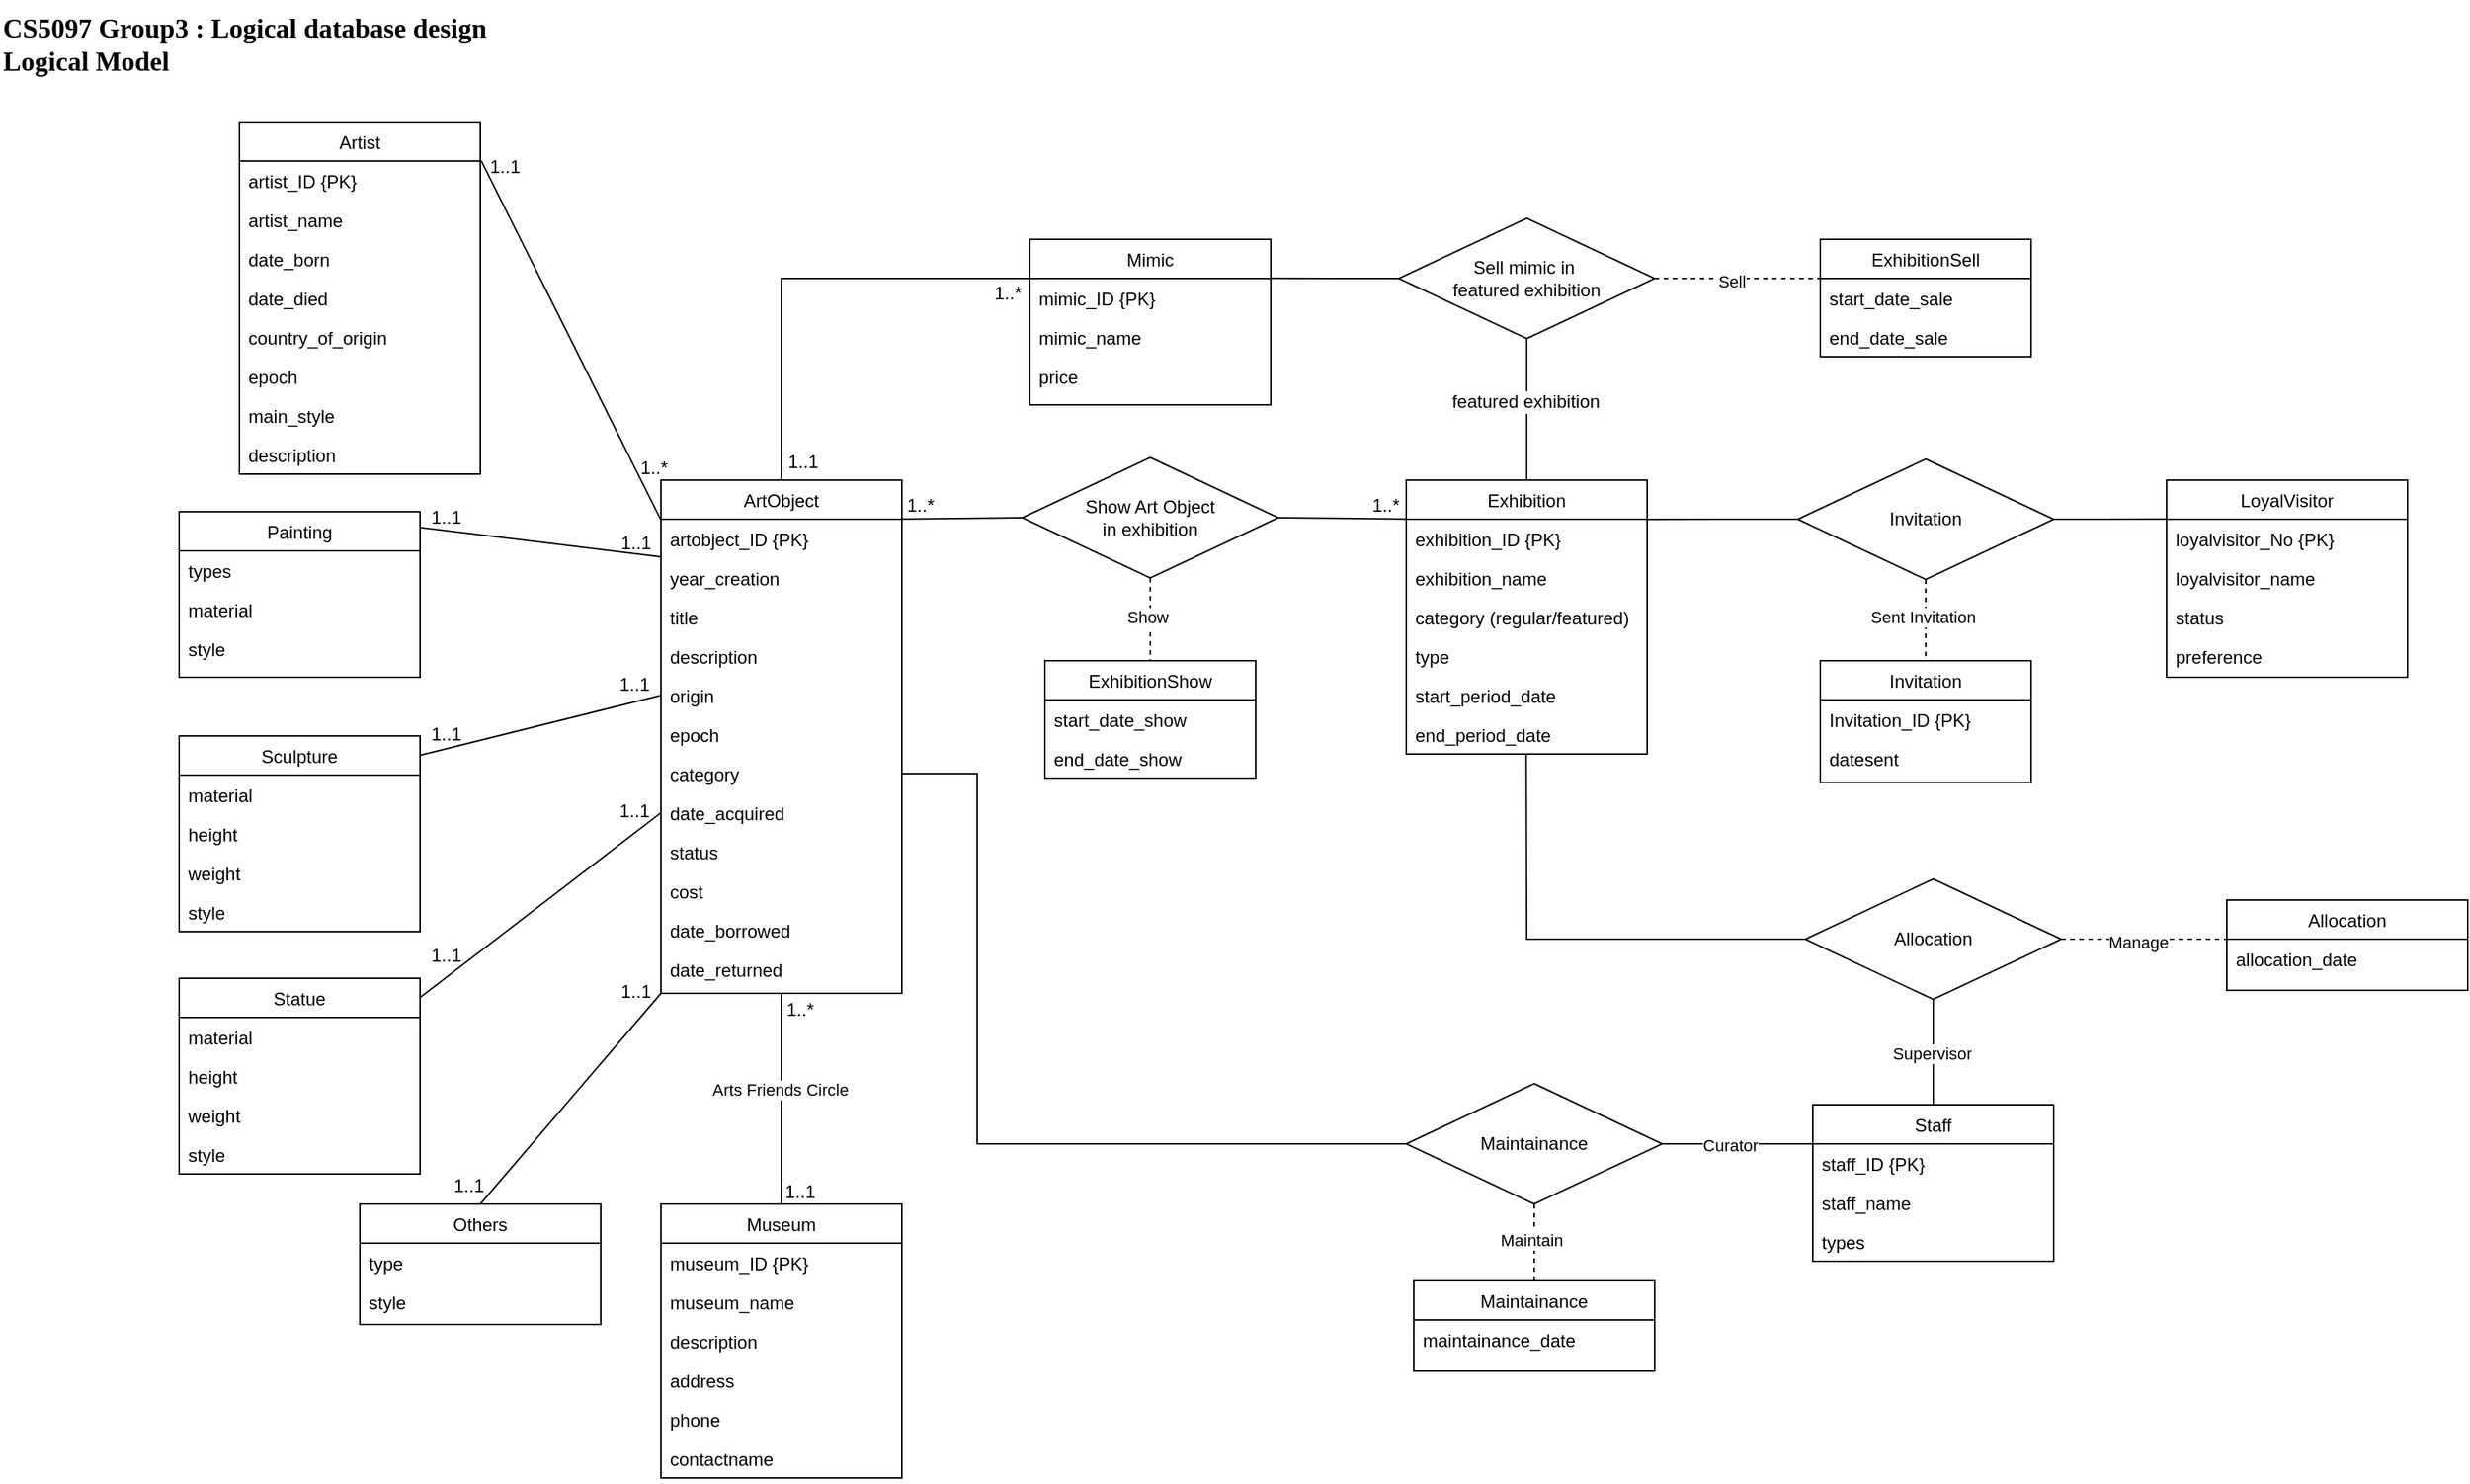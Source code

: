 <mxfile version="25.0.1">
  <diagram name="Page-1" id="jwNlFsKVyV8k6aozCczB">
    <mxGraphModel dx="2345" dy="1027" grid="1" gridSize="10" guides="1" tooltips="1" connect="1" arrows="1" fold="1" page="1" pageScale="1" pageWidth="850" pageHeight="1100" math="0" shadow="0">
      <root>
        <mxCell id="0" />
        <mxCell id="1" parent="0" />
        <mxCell id="X3QwvM53zV8TtYCrAlP4-1" value="Museum" style="swimlane;fontStyle=0;align=center;verticalAlign=top;childLayout=stackLayout;horizontal=1;startSize=26;horizontalStack=0;resizeParent=1;resizeLast=0;collapsible=1;marginBottom=0;rounded=0;shadow=0;strokeWidth=1;" vertex="1" parent="1">
          <mxGeometry x="463" y="830" width="160" height="182" as="geometry">
            <mxRectangle x="130" y="380" width="160" height="26" as="alternateBounds" />
          </mxGeometry>
        </mxCell>
        <mxCell id="X3QwvM53zV8TtYCrAlP4-2" value="museum_ID {PK}" style="text;align=left;verticalAlign=top;spacingLeft=4;spacingRight=4;overflow=hidden;rotatable=0;points=[[0,0.5],[1,0.5]];portConstraint=eastwest;" vertex="1" parent="X3QwvM53zV8TtYCrAlP4-1">
          <mxGeometry y="26" width="160" height="26" as="geometry" />
        </mxCell>
        <mxCell id="X3QwvM53zV8TtYCrAlP4-3" value="museum_name" style="text;align=left;verticalAlign=top;spacingLeft=4;spacingRight=4;overflow=hidden;rotatable=0;points=[[0,0.5],[1,0.5]];portConstraint=eastwest;" vertex="1" parent="X3QwvM53zV8TtYCrAlP4-1">
          <mxGeometry y="52" width="160" height="26" as="geometry" />
        </mxCell>
        <mxCell id="X3QwvM53zV8TtYCrAlP4-4" value="description" style="text;align=left;verticalAlign=top;spacingLeft=4;spacingRight=4;overflow=hidden;rotatable=0;points=[[0,0.5],[1,0.5]];portConstraint=eastwest;" vertex="1" parent="X3QwvM53zV8TtYCrAlP4-1">
          <mxGeometry y="78" width="160" height="26" as="geometry" />
        </mxCell>
        <mxCell id="X3QwvM53zV8TtYCrAlP4-5" value="address" style="text;align=left;verticalAlign=top;spacingLeft=4;spacingRight=4;overflow=hidden;rotatable=0;points=[[0,0.5],[1,0.5]];portConstraint=eastwest;" vertex="1" parent="X3QwvM53zV8TtYCrAlP4-1">
          <mxGeometry y="104" width="160" height="26" as="geometry" />
        </mxCell>
        <mxCell id="X3QwvM53zV8TtYCrAlP4-6" value="phone" style="text;align=left;verticalAlign=top;spacingLeft=4;spacingRight=4;overflow=hidden;rotatable=0;points=[[0,0.5],[1,0.5]];portConstraint=eastwest;" vertex="1" parent="X3QwvM53zV8TtYCrAlP4-1">
          <mxGeometry y="130" width="160" height="26" as="geometry" />
        </mxCell>
        <mxCell id="X3QwvM53zV8TtYCrAlP4-7" value="contactname" style="text;align=left;verticalAlign=top;spacingLeft=4;spacingRight=4;overflow=hidden;rotatable=0;points=[[0,0.5],[1,0.5]];portConstraint=eastwest;" vertex="1" parent="X3QwvM53zV8TtYCrAlP4-1">
          <mxGeometry y="156" width="160" height="26" as="geometry" />
        </mxCell>
        <mxCell id="X3QwvM53zV8TtYCrAlP4-8" value="ArtObject" style="swimlane;fontStyle=0;align=center;verticalAlign=top;childLayout=stackLayout;horizontal=1;startSize=26;horizontalStack=0;resizeParent=1;resizeLast=0;collapsible=1;marginBottom=0;rounded=0;shadow=0;strokeWidth=1;" vertex="1" parent="1">
          <mxGeometry x="463" y="349" width="160" height="341" as="geometry">
            <mxRectangle x="130" y="380" width="160" height="26" as="alternateBounds" />
          </mxGeometry>
        </mxCell>
        <mxCell id="X3QwvM53zV8TtYCrAlP4-9" value="artobject_ID {PK}" style="text;align=left;verticalAlign=top;spacingLeft=4;spacingRight=4;overflow=hidden;rotatable=0;points=[[0,0.5],[1,0.5]];portConstraint=eastwest;" vertex="1" parent="X3QwvM53zV8TtYCrAlP4-8">
          <mxGeometry y="26" width="160" height="26" as="geometry" />
        </mxCell>
        <mxCell id="X3QwvM53zV8TtYCrAlP4-10" value="year_creation" style="text;align=left;verticalAlign=top;spacingLeft=4;spacingRight=4;overflow=hidden;rotatable=0;points=[[0,0.5],[1,0.5]];portConstraint=eastwest;" vertex="1" parent="X3QwvM53zV8TtYCrAlP4-8">
          <mxGeometry y="52" width="160" height="26" as="geometry" />
        </mxCell>
        <mxCell id="X3QwvM53zV8TtYCrAlP4-11" value="title" style="text;align=left;verticalAlign=top;spacingLeft=4;spacingRight=4;overflow=hidden;rotatable=0;points=[[0,0.5],[1,0.5]];portConstraint=eastwest;" vertex="1" parent="X3QwvM53zV8TtYCrAlP4-8">
          <mxGeometry y="78" width="160" height="26" as="geometry" />
        </mxCell>
        <mxCell id="X3QwvM53zV8TtYCrAlP4-12" value="description" style="text;align=left;verticalAlign=top;spacingLeft=4;spacingRight=4;overflow=hidden;rotatable=0;points=[[0,0.5],[1,0.5]];portConstraint=eastwest;" vertex="1" parent="X3QwvM53zV8TtYCrAlP4-8">
          <mxGeometry y="104" width="160" height="26" as="geometry" />
        </mxCell>
        <mxCell id="X3QwvM53zV8TtYCrAlP4-13" value="origin" style="text;align=left;verticalAlign=top;spacingLeft=4;spacingRight=4;overflow=hidden;rotatable=0;points=[[0,0.5],[1,0.5]];portConstraint=eastwest;" vertex="1" parent="X3QwvM53zV8TtYCrAlP4-8">
          <mxGeometry y="130" width="160" height="26" as="geometry" />
        </mxCell>
        <mxCell id="X3QwvM53zV8TtYCrAlP4-14" value="epoch" style="text;align=left;verticalAlign=top;spacingLeft=4;spacingRight=4;overflow=hidden;rotatable=0;points=[[0,0.5],[1,0.5]];portConstraint=eastwest;" vertex="1" parent="X3QwvM53zV8TtYCrAlP4-8">
          <mxGeometry y="156" width="160" height="26" as="geometry" />
        </mxCell>
        <mxCell id="X3QwvM53zV8TtYCrAlP4-15" value="category" style="text;align=left;verticalAlign=top;spacingLeft=4;spacingRight=4;overflow=hidden;rotatable=0;points=[[0,0.5],[1,0.5]];portConstraint=eastwest;" vertex="1" parent="X3QwvM53zV8TtYCrAlP4-8">
          <mxGeometry y="182" width="160" height="26" as="geometry" />
        </mxCell>
        <mxCell id="X3QwvM53zV8TtYCrAlP4-16" value="date_acquired" style="text;align=left;verticalAlign=top;spacingLeft=4;spacingRight=4;overflow=hidden;rotatable=0;points=[[0,0.5],[1,0.5]];portConstraint=eastwest;" vertex="1" parent="X3QwvM53zV8TtYCrAlP4-8">
          <mxGeometry y="208" width="160" height="26" as="geometry" />
        </mxCell>
        <mxCell id="X3QwvM53zV8TtYCrAlP4-17" value="status" style="text;align=left;verticalAlign=top;spacingLeft=4;spacingRight=4;overflow=hidden;rotatable=0;points=[[0,0.5],[1,0.5]];portConstraint=eastwest;" vertex="1" parent="X3QwvM53zV8TtYCrAlP4-8">
          <mxGeometry y="234" width="160" height="26" as="geometry" />
        </mxCell>
        <mxCell id="X3QwvM53zV8TtYCrAlP4-18" value="cost" style="text;align=left;verticalAlign=top;spacingLeft=4;spacingRight=4;overflow=hidden;rotatable=0;points=[[0,0.5],[1,0.5]];portConstraint=eastwest;" vertex="1" parent="X3QwvM53zV8TtYCrAlP4-8">
          <mxGeometry y="260" width="160" height="26" as="geometry" />
        </mxCell>
        <mxCell id="X3QwvM53zV8TtYCrAlP4-20" value="date_borrowed" style="text;align=left;verticalAlign=top;spacingLeft=4;spacingRight=4;overflow=hidden;rotatable=0;points=[[0,0.5],[1,0.5]];portConstraint=eastwest;" vertex="1" parent="X3QwvM53zV8TtYCrAlP4-8">
          <mxGeometry y="286" width="160" height="26" as="geometry" />
        </mxCell>
        <mxCell id="X3QwvM53zV8TtYCrAlP4-21" value="date_returned" style="text;align=left;verticalAlign=top;spacingLeft=4;spacingRight=4;overflow=hidden;rotatable=0;points=[[0,0.5],[1,0.5]];portConstraint=eastwest;" vertex="1" parent="X3QwvM53zV8TtYCrAlP4-8">
          <mxGeometry y="312" width="160" height="26" as="geometry" />
        </mxCell>
        <mxCell id="X3QwvM53zV8TtYCrAlP4-22" value="Artist" style="swimlane;fontStyle=0;align=center;verticalAlign=top;childLayout=stackLayout;horizontal=1;startSize=26;horizontalStack=0;resizeParent=1;resizeLast=0;collapsible=1;marginBottom=0;rounded=0;shadow=0;strokeWidth=1;" vertex="1" parent="1">
          <mxGeometry x="183" y="111" width="160" height="234" as="geometry">
            <mxRectangle x="130" y="380" width="160" height="26" as="alternateBounds" />
          </mxGeometry>
        </mxCell>
        <mxCell id="X3QwvM53zV8TtYCrAlP4-23" value="artist_ID {PK}" style="text;align=left;verticalAlign=top;spacingLeft=4;spacingRight=4;overflow=hidden;rotatable=0;points=[[0,0.5],[1,0.5]];portConstraint=eastwest;" vertex="1" parent="X3QwvM53zV8TtYCrAlP4-22">
          <mxGeometry y="26" width="160" height="26" as="geometry" />
        </mxCell>
        <mxCell id="X3QwvM53zV8TtYCrAlP4-24" value="artist_name" style="text;align=left;verticalAlign=top;spacingLeft=4;spacingRight=4;overflow=hidden;rotatable=0;points=[[0,0.5],[1,0.5]];portConstraint=eastwest;" vertex="1" parent="X3QwvM53zV8TtYCrAlP4-22">
          <mxGeometry y="52" width="160" height="26" as="geometry" />
        </mxCell>
        <mxCell id="X3QwvM53zV8TtYCrAlP4-25" value="date_born" style="text;align=left;verticalAlign=top;spacingLeft=4;spacingRight=4;overflow=hidden;rotatable=0;points=[[0,0.5],[1,0.5]];portConstraint=eastwest;" vertex="1" parent="X3QwvM53zV8TtYCrAlP4-22">
          <mxGeometry y="78" width="160" height="26" as="geometry" />
        </mxCell>
        <mxCell id="X3QwvM53zV8TtYCrAlP4-26" value="date_died" style="text;align=left;verticalAlign=top;spacingLeft=4;spacingRight=4;overflow=hidden;rotatable=0;points=[[0,0.5],[1,0.5]];portConstraint=eastwest;" vertex="1" parent="X3QwvM53zV8TtYCrAlP4-22">
          <mxGeometry y="104" width="160" height="26" as="geometry" />
        </mxCell>
        <mxCell id="X3QwvM53zV8TtYCrAlP4-27" value="country_of_origin" style="text;align=left;verticalAlign=top;spacingLeft=4;spacingRight=4;overflow=hidden;rotatable=0;points=[[0,0.5],[1,0.5]];portConstraint=eastwest;" vertex="1" parent="X3QwvM53zV8TtYCrAlP4-22">
          <mxGeometry y="130" width="160" height="26" as="geometry" />
        </mxCell>
        <mxCell id="X3QwvM53zV8TtYCrAlP4-28" value="epoch" style="text;align=left;verticalAlign=top;spacingLeft=4;spacingRight=4;overflow=hidden;rotatable=0;points=[[0,0.5],[1,0.5]];portConstraint=eastwest;" vertex="1" parent="X3QwvM53zV8TtYCrAlP4-22">
          <mxGeometry y="156" width="160" height="26" as="geometry" />
        </mxCell>
        <mxCell id="X3QwvM53zV8TtYCrAlP4-29" value="main_style" style="text;align=left;verticalAlign=top;spacingLeft=4;spacingRight=4;overflow=hidden;rotatable=0;points=[[0,0.5],[1,0.5]];portConstraint=eastwest;" vertex="1" parent="X3QwvM53zV8TtYCrAlP4-22">
          <mxGeometry y="182" width="160" height="26" as="geometry" />
        </mxCell>
        <mxCell id="X3QwvM53zV8TtYCrAlP4-30" value="description" style="text;align=left;verticalAlign=top;spacingLeft=4;spacingRight=4;overflow=hidden;rotatable=0;points=[[0,0.5],[1,0.5]];portConstraint=eastwest;" vertex="1" parent="X3QwvM53zV8TtYCrAlP4-22">
          <mxGeometry y="208" width="160" height="26" as="geometry" />
        </mxCell>
        <mxCell id="X3QwvM53zV8TtYCrAlP4-31" value="Painting" style="swimlane;fontStyle=0;align=center;verticalAlign=top;childLayout=stackLayout;horizontal=1;startSize=26;horizontalStack=0;resizeParent=1;resizeLast=0;collapsible=1;marginBottom=0;rounded=0;shadow=0;strokeWidth=1;" vertex="1" parent="1">
          <mxGeometry x="143" y="370" width="160" height="110" as="geometry">
            <mxRectangle x="130" y="380" width="160" height="26" as="alternateBounds" />
          </mxGeometry>
        </mxCell>
        <mxCell id="X3QwvM53zV8TtYCrAlP4-32" value="types" style="text;align=left;verticalAlign=top;spacingLeft=4;spacingRight=4;overflow=hidden;rotatable=0;points=[[0,0.5],[1,0.5]];portConstraint=eastwest;" vertex="1" parent="X3QwvM53zV8TtYCrAlP4-31">
          <mxGeometry y="26" width="160" height="26" as="geometry" />
        </mxCell>
        <mxCell id="X3QwvM53zV8TtYCrAlP4-33" value="material" style="text;align=left;verticalAlign=top;spacingLeft=4;spacingRight=4;overflow=hidden;rotatable=0;points=[[0,0.5],[1,0.5]];portConstraint=eastwest;" vertex="1" parent="X3QwvM53zV8TtYCrAlP4-31">
          <mxGeometry y="52" width="160" height="26" as="geometry" />
        </mxCell>
        <mxCell id="X3QwvM53zV8TtYCrAlP4-34" value="style" style="text;align=left;verticalAlign=top;spacingLeft=4;spacingRight=4;overflow=hidden;rotatable=0;points=[[0,0.5],[1,0.5]];portConstraint=eastwest;" vertex="1" parent="X3QwvM53zV8TtYCrAlP4-31">
          <mxGeometry y="78" width="160" height="26" as="geometry" />
        </mxCell>
        <mxCell id="X3QwvM53zV8TtYCrAlP4-35" value="Sculpture" style="swimlane;fontStyle=0;align=center;verticalAlign=top;childLayout=stackLayout;horizontal=1;startSize=26;horizontalStack=0;resizeParent=1;resizeLast=0;collapsible=1;marginBottom=0;rounded=0;shadow=0;strokeWidth=1;" vertex="1" parent="1">
          <mxGeometry x="143" y="519" width="160" height="130" as="geometry">
            <mxRectangle x="130" y="380" width="160" height="26" as="alternateBounds" />
          </mxGeometry>
        </mxCell>
        <mxCell id="X3QwvM53zV8TtYCrAlP4-36" value="material" style="text;align=left;verticalAlign=top;spacingLeft=4;spacingRight=4;overflow=hidden;rotatable=0;points=[[0,0.5],[1,0.5]];portConstraint=eastwest;" vertex="1" parent="X3QwvM53zV8TtYCrAlP4-35">
          <mxGeometry y="26" width="160" height="26" as="geometry" />
        </mxCell>
        <mxCell id="X3QwvM53zV8TtYCrAlP4-37" value="height" style="text;align=left;verticalAlign=top;spacingLeft=4;spacingRight=4;overflow=hidden;rotatable=0;points=[[0,0.5],[1,0.5]];portConstraint=eastwest;" vertex="1" parent="X3QwvM53zV8TtYCrAlP4-35">
          <mxGeometry y="52" width="160" height="26" as="geometry" />
        </mxCell>
        <mxCell id="X3QwvM53zV8TtYCrAlP4-38" value="weight" style="text;align=left;verticalAlign=top;spacingLeft=4;spacingRight=4;overflow=hidden;rotatable=0;points=[[0,0.5],[1,0.5]];portConstraint=eastwest;" vertex="1" parent="X3QwvM53zV8TtYCrAlP4-35">
          <mxGeometry y="78" width="160" height="26" as="geometry" />
        </mxCell>
        <mxCell id="X3QwvM53zV8TtYCrAlP4-39" value="style" style="text;align=left;verticalAlign=top;spacingLeft=4;spacingRight=4;overflow=hidden;rotatable=0;points=[[0,0.5],[1,0.5]];portConstraint=eastwest;" vertex="1" parent="X3QwvM53zV8TtYCrAlP4-35">
          <mxGeometry y="104" width="160" height="26" as="geometry" />
        </mxCell>
        <mxCell id="X3QwvM53zV8TtYCrAlP4-40" value="Others" style="swimlane;fontStyle=0;align=center;verticalAlign=top;childLayout=stackLayout;horizontal=1;startSize=26;horizontalStack=0;resizeParent=1;resizeLast=0;collapsible=1;marginBottom=0;rounded=0;shadow=0;strokeWidth=1;" vertex="1" parent="1">
          <mxGeometry x="263" y="830" width="160" height="80" as="geometry">
            <mxRectangle x="130" y="380" width="160" height="26" as="alternateBounds" />
          </mxGeometry>
        </mxCell>
        <mxCell id="X3QwvM53zV8TtYCrAlP4-41" value="type" style="text;align=left;verticalAlign=top;spacingLeft=4;spacingRight=4;overflow=hidden;rotatable=0;points=[[0,0.5],[1,0.5]];portConstraint=eastwest;" vertex="1" parent="X3QwvM53zV8TtYCrAlP4-40">
          <mxGeometry y="26" width="160" height="26" as="geometry" />
        </mxCell>
        <mxCell id="X3QwvM53zV8TtYCrAlP4-42" value="style" style="text;align=left;verticalAlign=top;spacingLeft=4;spacingRight=4;overflow=hidden;rotatable=0;points=[[0,0.5],[1,0.5]];portConstraint=eastwest;" vertex="1" parent="X3QwvM53zV8TtYCrAlP4-40">
          <mxGeometry y="52" width="160" height="26" as="geometry" />
        </mxCell>
        <mxCell id="X3QwvM53zV8TtYCrAlP4-43" value="Statue" style="swimlane;fontStyle=0;align=center;verticalAlign=top;childLayout=stackLayout;horizontal=1;startSize=26;horizontalStack=0;resizeParent=1;resizeLast=0;collapsible=1;marginBottom=0;rounded=0;shadow=0;strokeWidth=1;" vertex="1" parent="1">
          <mxGeometry x="143" y="680" width="160" height="130" as="geometry">
            <mxRectangle x="130" y="380" width="160" height="26" as="alternateBounds" />
          </mxGeometry>
        </mxCell>
        <mxCell id="X3QwvM53zV8TtYCrAlP4-44" value="material" style="text;align=left;verticalAlign=top;spacingLeft=4;spacingRight=4;overflow=hidden;rotatable=0;points=[[0,0.5],[1,0.5]];portConstraint=eastwest;" vertex="1" parent="X3QwvM53zV8TtYCrAlP4-43">
          <mxGeometry y="26" width="160" height="26" as="geometry" />
        </mxCell>
        <mxCell id="X3QwvM53zV8TtYCrAlP4-45" value="height" style="text;align=left;verticalAlign=top;spacingLeft=4;spacingRight=4;overflow=hidden;rotatable=0;points=[[0,0.5],[1,0.5]];portConstraint=eastwest;" vertex="1" parent="X3QwvM53zV8TtYCrAlP4-43">
          <mxGeometry y="52" width="160" height="26" as="geometry" />
        </mxCell>
        <mxCell id="X3QwvM53zV8TtYCrAlP4-46" value="weight" style="text;align=left;verticalAlign=top;spacingLeft=4;spacingRight=4;overflow=hidden;rotatable=0;points=[[0,0.5],[1,0.5]];portConstraint=eastwest;" vertex="1" parent="X3QwvM53zV8TtYCrAlP4-43">
          <mxGeometry y="78" width="160" height="26" as="geometry" />
        </mxCell>
        <mxCell id="X3QwvM53zV8TtYCrAlP4-47" value="style" style="text;align=left;verticalAlign=top;spacingLeft=4;spacingRight=4;overflow=hidden;rotatable=0;points=[[0,0.5],[1,0.5]];portConstraint=eastwest;" vertex="1" parent="X3QwvM53zV8TtYCrAlP4-43">
          <mxGeometry y="104" width="160" height="26" as="geometry" />
        </mxCell>
        <mxCell id="X3QwvM53zV8TtYCrAlP4-48" value="Exhibition" style="swimlane;fontStyle=0;align=center;verticalAlign=top;childLayout=stackLayout;horizontal=1;startSize=26;horizontalStack=0;resizeParent=1;resizeLast=0;collapsible=1;marginBottom=0;rounded=0;shadow=0;strokeWidth=1;" vertex="1" parent="1">
          <mxGeometry x="958" y="349" width="160" height="182" as="geometry">
            <mxRectangle x="130" y="380" width="160" height="26" as="alternateBounds" />
          </mxGeometry>
        </mxCell>
        <mxCell id="X3QwvM53zV8TtYCrAlP4-49" value="exhibition_ID {PK}" style="text;align=left;verticalAlign=top;spacingLeft=4;spacingRight=4;overflow=hidden;rotatable=0;points=[[0,0.5],[1,0.5]];portConstraint=eastwest;" vertex="1" parent="X3QwvM53zV8TtYCrAlP4-48">
          <mxGeometry y="26" width="160" height="26" as="geometry" />
        </mxCell>
        <mxCell id="X3QwvM53zV8TtYCrAlP4-50" value="exhibition_name" style="text;align=left;verticalAlign=top;spacingLeft=4;spacingRight=4;overflow=hidden;rotatable=0;points=[[0,0.5],[1,0.5]];portConstraint=eastwest;" vertex="1" parent="X3QwvM53zV8TtYCrAlP4-48">
          <mxGeometry y="52" width="160" height="26" as="geometry" />
        </mxCell>
        <mxCell id="X3QwvM53zV8TtYCrAlP4-51" value="category (regular/featured)" style="text;align=left;verticalAlign=top;spacingLeft=4;spacingRight=4;overflow=hidden;rotatable=0;points=[[0,0.5],[1,0.5]];portConstraint=eastwest;" vertex="1" parent="X3QwvM53zV8TtYCrAlP4-48">
          <mxGeometry y="78" width="160" height="26" as="geometry" />
        </mxCell>
        <mxCell id="X3QwvM53zV8TtYCrAlP4-52" value="type" style="text;align=left;verticalAlign=top;spacingLeft=4;spacingRight=4;overflow=hidden;rotatable=0;points=[[0,0.5],[1,0.5]];portConstraint=eastwest;" vertex="1" parent="X3QwvM53zV8TtYCrAlP4-48">
          <mxGeometry y="104" width="160" height="26" as="geometry" />
        </mxCell>
        <mxCell id="X3QwvM53zV8TtYCrAlP4-53" value="start_period_date" style="text;align=left;verticalAlign=top;spacingLeft=4;spacingRight=4;overflow=hidden;rotatable=0;points=[[0,0.5],[1,0.5]];portConstraint=eastwest;" vertex="1" parent="X3QwvM53zV8TtYCrAlP4-48">
          <mxGeometry y="130" width="160" height="26" as="geometry" />
        </mxCell>
        <mxCell id="X3QwvM53zV8TtYCrAlP4-54" value="end_period_date" style="text;align=left;verticalAlign=top;spacingLeft=4;spacingRight=4;overflow=hidden;rotatable=0;points=[[0,0.5],[1,0.5]];portConstraint=eastwest;" vertex="1" parent="X3QwvM53zV8TtYCrAlP4-48">
          <mxGeometry y="156" width="160" height="26" as="geometry" />
        </mxCell>
        <mxCell id="X3QwvM53zV8TtYCrAlP4-55" value="Mimic" style="swimlane;fontStyle=0;align=center;verticalAlign=top;childLayout=stackLayout;horizontal=1;startSize=26;horizontalStack=0;resizeParent=1;resizeLast=0;collapsible=1;marginBottom=0;rounded=0;shadow=0;strokeWidth=1;" vertex="1" parent="1">
          <mxGeometry x="708" y="189" width="160" height="110" as="geometry">
            <mxRectangle x="130" y="380" width="160" height="26" as="alternateBounds" />
          </mxGeometry>
        </mxCell>
        <mxCell id="X3QwvM53zV8TtYCrAlP4-56" value="mimic_ID {PK}" style="text;align=left;verticalAlign=top;spacingLeft=4;spacingRight=4;overflow=hidden;rotatable=0;points=[[0,0.5],[1,0.5]];portConstraint=eastwest;" vertex="1" parent="X3QwvM53zV8TtYCrAlP4-55">
          <mxGeometry y="26" width="160" height="26" as="geometry" />
        </mxCell>
        <mxCell id="X3QwvM53zV8TtYCrAlP4-57" value="mimic_name" style="text;align=left;verticalAlign=top;spacingLeft=4;spacingRight=4;overflow=hidden;rotatable=0;points=[[0,0.5],[1,0.5]];portConstraint=eastwest;" vertex="1" parent="X3QwvM53zV8TtYCrAlP4-55">
          <mxGeometry y="52" width="160" height="26" as="geometry" />
        </mxCell>
        <mxCell id="X3QwvM53zV8TtYCrAlP4-58" value="price" style="text;align=left;verticalAlign=top;spacingLeft=4;spacingRight=4;overflow=hidden;rotatable=0;points=[[0,0.5],[1,0.5]];portConstraint=eastwest;" vertex="1" parent="X3QwvM53zV8TtYCrAlP4-55">
          <mxGeometry y="78" width="160" height="26" as="geometry" />
        </mxCell>
        <mxCell id="X3QwvM53zV8TtYCrAlP4-59" value="LoyalVisitor" style="swimlane;fontStyle=0;align=center;verticalAlign=top;childLayout=stackLayout;horizontal=1;startSize=26;horizontalStack=0;resizeParent=1;resizeLast=0;collapsible=1;marginBottom=0;rounded=0;shadow=0;strokeWidth=1;" vertex="1" parent="1">
          <mxGeometry x="1463" y="349" width="160" height="131" as="geometry">
            <mxRectangle x="130" y="380" width="160" height="26" as="alternateBounds" />
          </mxGeometry>
        </mxCell>
        <mxCell id="X3QwvM53zV8TtYCrAlP4-60" value="loyalvisitor_No {PK}" style="text;align=left;verticalAlign=top;spacingLeft=4;spacingRight=4;overflow=hidden;rotatable=0;points=[[0,0.5],[1,0.5]];portConstraint=eastwest;" vertex="1" parent="X3QwvM53zV8TtYCrAlP4-59">
          <mxGeometry y="26" width="160" height="26" as="geometry" />
        </mxCell>
        <mxCell id="X3QwvM53zV8TtYCrAlP4-61" value="loyalvisitor_name" style="text;align=left;verticalAlign=top;spacingLeft=4;spacingRight=4;overflow=hidden;rotatable=0;points=[[0,0.5],[1,0.5]];portConstraint=eastwest;" vertex="1" parent="X3QwvM53zV8TtYCrAlP4-59">
          <mxGeometry y="52" width="160" height="26" as="geometry" />
        </mxCell>
        <mxCell id="X3QwvM53zV8TtYCrAlP4-62" value="status" style="text;align=left;verticalAlign=top;spacingLeft=4;spacingRight=4;overflow=hidden;rotatable=0;points=[[0,0.5],[1,0.5]];portConstraint=eastwest;" vertex="1" parent="X3QwvM53zV8TtYCrAlP4-59">
          <mxGeometry y="78" width="160" height="26" as="geometry" />
        </mxCell>
        <mxCell id="X3QwvM53zV8TtYCrAlP4-63" value="preference" style="text;align=left;verticalAlign=top;spacingLeft=4;spacingRight=4;overflow=hidden;rotatable=0;points=[[0,0.5],[1,0.5]];portConstraint=eastwest;" vertex="1" parent="X3QwvM53zV8TtYCrAlP4-59">
          <mxGeometry y="104" width="160" height="26" as="geometry" />
        </mxCell>
        <mxCell id="X3QwvM53zV8TtYCrAlP4-64" value="Staff" style="swimlane;fontStyle=0;align=center;verticalAlign=top;childLayout=stackLayout;horizontal=1;startSize=26;horizontalStack=0;resizeParent=1;resizeLast=0;collapsible=1;marginBottom=0;rounded=0;shadow=0;strokeWidth=1;" vertex="1" parent="1">
          <mxGeometry x="1228" y="764" width="160" height="104" as="geometry">
            <mxRectangle x="130" y="380" width="160" height="26" as="alternateBounds" />
          </mxGeometry>
        </mxCell>
        <mxCell id="X3QwvM53zV8TtYCrAlP4-65" value="staff_ID {PK}" style="text;align=left;verticalAlign=top;spacingLeft=4;spacingRight=4;overflow=hidden;rotatable=0;points=[[0,0.5],[1,0.5]];portConstraint=eastwest;" vertex="1" parent="X3QwvM53zV8TtYCrAlP4-64">
          <mxGeometry y="26" width="160" height="26" as="geometry" />
        </mxCell>
        <mxCell id="X3QwvM53zV8TtYCrAlP4-66" value="staff_name" style="text;align=left;verticalAlign=top;spacingLeft=4;spacingRight=4;overflow=hidden;rotatable=0;points=[[0,0.5],[1,0.5]];portConstraint=eastwest;" vertex="1" parent="X3QwvM53zV8TtYCrAlP4-64">
          <mxGeometry y="52" width="160" height="26" as="geometry" />
        </mxCell>
        <mxCell id="X3QwvM53zV8TtYCrAlP4-67" value="types" style="text;align=left;verticalAlign=top;spacingLeft=4;spacingRight=4;overflow=hidden;rotatable=0;points=[[0,0.5],[1,0.5]];portConstraint=eastwest;" vertex="1" parent="X3QwvM53zV8TtYCrAlP4-64">
          <mxGeometry y="78" width="160" height="26" as="geometry" />
        </mxCell>
        <mxCell id="X3QwvM53zV8TtYCrAlP4-68" value="Maintainance" style="swimlane;fontStyle=0;align=center;verticalAlign=top;childLayout=stackLayout;horizontal=1;startSize=26;horizontalStack=0;resizeParent=1;resizeLast=0;collapsible=1;marginBottom=0;rounded=0;shadow=0;strokeWidth=1;" vertex="1" parent="1">
          <mxGeometry x="963" y="881" width="160" height="60" as="geometry">
            <mxRectangle x="130" y="380" width="160" height="26" as="alternateBounds" />
          </mxGeometry>
        </mxCell>
        <mxCell id="X3QwvM53zV8TtYCrAlP4-69" value="maintainance_date" style="text;align=left;verticalAlign=top;spacingLeft=4;spacingRight=4;overflow=hidden;rotatable=0;points=[[0,0.5],[1,0.5]];portConstraint=eastwest;" vertex="1" parent="X3QwvM53zV8TtYCrAlP4-68">
          <mxGeometry y="26" width="160" height="26" as="geometry" />
        </mxCell>
        <mxCell id="X3QwvM53zV8TtYCrAlP4-70" value="Allocation" style="swimlane;fontStyle=0;align=center;verticalAlign=top;childLayout=stackLayout;horizontal=1;startSize=26;horizontalStack=0;resizeParent=1;resizeLast=0;collapsible=1;marginBottom=0;rounded=0;shadow=0;strokeWidth=1;" vertex="1" parent="1">
          <mxGeometry x="1503" y="628" width="160" height="60" as="geometry">
            <mxRectangle x="130" y="380" width="160" height="26" as="alternateBounds" />
          </mxGeometry>
        </mxCell>
        <mxCell id="X3QwvM53zV8TtYCrAlP4-71" value="allocation_date" style="text;align=left;verticalAlign=top;spacingLeft=4;spacingRight=4;overflow=hidden;rotatable=0;points=[[0,0.5],[1,0.5]];portConstraint=eastwest;" vertex="1" parent="X3QwvM53zV8TtYCrAlP4-70">
          <mxGeometry y="26" width="160" height="34" as="geometry" />
        </mxCell>
        <mxCell id="X3QwvM53zV8TtYCrAlP4-72" value="ExhibitionSell" style="swimlane;fontStyle=0;align=center;verticalAlign=top;childLayout=stackLayout;horizontal=1;startSize=26;horizontalStack=0;resizeParent=1;resizeLast=0;collapsible=1;marginBottom=0;rounded=0;shadow=0;strokeWidth=1;" vertex="1" parent="1">
          <mxGeometry x="1233" y="189" width="140" height="78" as="geometry">
            <mxRectangle x="130" y="380" width="160" height="26" as="alternateBounds" />
          </mxGeometry>
        </mxCell>
        <mxCell id="X3QwvM53zV8TtYCrAlP4-73" value="start_date_sale" style="text;align=left;verticalAlign=top;spacingLeft=4;spacingRight=4;overflow=hidden;rotatable=0;points=[[0,0.5],[1,0.5]];portConstraint=eastwest;" vertex="1" parent="X3QwvM53zV8TtYCrAlP4-72">
          <mxGeometry y="26" width="140" height="26" as="geometry" />
        </mxCell>
        <mxCell id="X3QwvM53zV8TtYCrAlP4-74" value="end_date_sale" style="text;align=left;verticalAlign=top;spacingLeft=4;spacingRight=4;overflow=hidden;rotatable=0;points=[[0,0.5],[1,0.5]];portConstraint=eastwest;" vertex="1" parent="X3QwvM53zV8TtYCrAlP4-72">
          <mxGeometry y="52" width="140" height="26" as="geometry" />
        </mxCell>
        <mxCell id="X3QwvM53zV8TtYCrAlP4-75" value="&lt;font face=&quot;Tahoma&quot; style=&quot;font-size: 18px;&quot;&gt;&lt;font style=&quot;&quot;&gt;CS5097 Group3 : Logical database design&lt;/font&gt;&lt;/font&gt;&lt;div&gt;&lt;font face=&quot;Tahoma&quot; style=&quot;font-size: 18px;&quot;&gt;&lt;span style=&quot;background-color: initial;&quot;&gt;Logical Model&lt;/span&gt;&lt;/font&gt;&lt;/div&gt;" style="text;html=1;align=left;verticalAlign=middle;whiteSpace=wrap;rounded=0;fontStyle=1" vertex="1" parent="1">
          <mxGeometry x="24" y="30" width="478" height="60" as="geometry" />
        </mxCell>
        <mxCell id="X3QwvM53zV8TtYCrAlP4-76" value="" style="endArrow=none;html=1;rounded=0;exitX=1.004;exitY=-0.007;exitDx=0;exitDy=0;exitPerimeter=0;entryX=-0.002;entryY=-0.003;entryDx=0;entryDy=0;entryPerimeter=0;" edge="1" parent="1" source="X3QwvM53zV8TtYCrAlP4-23" target="X3QwvM53zV8TtYCrAlP4-9">
          <mxGeometry width="50" height="50" relative="1" as="geometry">
            <mxPoint x="823" y="429" as="sourcePoint" />
            <mxPoint x="451" y="367" as="targetPoint" />
          </mxGeometry>
        </mxCell>
        <mxCell id="X3QwvM53zV8TtYCrAlP4-77" value="1..1" style="text;html=1;align=center;verticalAlign=middle;whiteSpace=wrap;rounded=0;" vertex="1" parent="1">
          <mxGeometry x="337" y="126" width="45" height="30" as="geometry" />
        </mxCell>
        <mxCell id="X3QwvM53zV8TtYCrAlP4-78" value="1..*" style="text;html=1;align=center;verticalAlign=middle;whiteSpace=wrap;rounded=0;" vertex="1" parent="1">
          <mxGeometry x="436" y="326" width="45" height="30" as="geometry" />
        </mxCell>
        <mxCell id="X3QwvM53zV8TtYCrAlP4-79" value="" style="endArrow=none;html=1;rounded=0;exitX=0;exitY=0.962;exitDx=0;exitDy=0;entryX=1.002;entryY=0.095;entryDx=0;entryDy=0;entryPerimeter=0;exitPerimeter=0;" edge="1" parent="1" source="X3QwvM53zV8TtYCrAlP4-9" target="X3QwvM53zV8TtYCrAlP4-31">
          <mxGeometry width="50" height="50" relative="1" as="geometry">
            <mxPoint x="453" y="307" as="sourcePoint" />
            <mxPoint x="313" y="400" as="targetPoint" />
          </mxGeometry>
        </mxCell>
        <mxCell id="X3QwvM53zV8TtYCrAlP4-80" value="" style="endArrow=none;html=1;rounded=0;entryX=0.5;entryY=0;entryDx=0;entryDy=0;exitX=0.5;exitY=1;exitDx=0;exitDy=0;" edge="1" parent="1" source="X3QwvM53zV8TtYCrAlP4-8" target="X3QwvM53zV8TtYCrAlP4-1">
          <mxGeometry width="50" height="50" relative="1" as="geometry">
            <mxPoint x="571" y="700" as="sourcePoint" />
            <mxPoint x="533" y="850" as="targetPoint" />
          </mxGeometry>
        </mxCell>
        <mxCell id="X3QwvM53zV8TtYCrAlP4-81" value="Arts Friends Circle" style="edgeLabel;html=1;align=center;verticalAlign=middle;resizable=0;points=[];" vertex="1" connectable="0" parent="X3QwvM53zV8TtYCrAlP4-80">
          <mxGeometry x="-0.092" y="-1" relative="1" as="geometry">
            <mxPoint as="offset" />
          </mxGeometry>
        </mxCell>
        <mxCell id="X3QwvM53zV8TtYCrAlP4-82" value="1..*" style="text;html=1;align=center;verticalAlign=middle;whiteSpace=wrap;rounded=0;" vertex="1" parent="1">
          <mxGeometry x="533" y="686" width="45" height="30" as="geometry" />
        </mxCell>
        <mxCell id="X3QwvM53zV8TtYCrAlP4-83" value="" style="endArrow=none;html=1;rounded=0;entryX=0.999;entryY=0.099;entryDx=0;entryDy=0;entryPerimeter=0;exitX=0;exitY=0.5;exitDx=0;exitDy=0;" edge="1" parent="1" source="X3QwvM53zV8TtYCrAlP4-13" target="X3QwvM53zV8TtYCrAlP4-35">
          <mxGeometry width="50" height="50" relative="1" as="geometry">
            <mxPoint x="463" y="530" as="sourcePoint" />
            <mxPoint x="313" y="399" as="targetPoint" />
          </mxGeometry>
        </mxCell>
        <mxCell id="X3QwvM53zV8TtYCrAlP4-84" value="" style="endArrow=none;html=1;rounded=0;entryX=0.999;entryY=0.099;entryDx=0;entryDy=0;exitX=0;exitY=0.5;exitDx=0;exitDy=0;entryPerimeter=0;" edge="1" parent="1" source="X3QwvM53zV8TtYCrAlP4-16" target="X3QwvM53zV8TtYCrAlP4-43">
          <mxGeometry width="50" height="50" relative="1" as="geometry">
            <mxPoint x="463" y="640" as="sourcePoint" />
            <mxPoint x="313" y="559" as="targetPoint" />
          </mxGeometry>
        </mxCell>
        <mxCell id="X3QwvM53zV8TtYCrAlP4-85" value="" style="endArrow=none;html=1;rounded=0;entryX=0.5;entryY=0;entryDx=0;entryDy=0;exitX=0;exitY=1;exitDx=0;exitDy=0;" edge="1" parent="1" source="X3QwvM53zV8TtYCrAlP4-8" target="X3QwvM53zV8TtYCrAlP4-40">
          <mxGeometry width="50" height="50" relative="1" as="geometry">
            <mxPoint x="473" y="359" as="sourcePoint" />
            <mxPoint x="313" y="719" as="targetPoint" />
          </mxGeometry>
        </mxCell>
        <mxCell id="X3QwvM53zV8TtYCrAlP4-86" value="1..1" style="text;html=1;align=center;verticalAlign=middle;whiteSpace=wrap;rounded=0;" vertex="1" parent="1">
          <mxGeometry x="298" y="503" width="45" height="30" as="geometry" />
        </mxCell>
        <mxCell id="X3QwvM53zV8TtYCrAlP4-87" value="1..1" style="text;html=1;align=center;verticalAlign=middle;whiteSpace=wrap;rounded=0;" vertex="1" parent="1">
          <mxGeometry x="298" y="650" width="45" height="30" as="geometry" />
        </mxCell>
        <mxCell id="X3QwvM53zV8TtYCrAlP4-88" value="1..1" style="text;html=1;align=center;verticalAlign=middle;whiteSpace=wrap;rounded=0;" vertex="1" parent="1">
          <mxGeometry x="533" y="807" width="45" height="30" as="geometry" />
        </mxCell>
        <mxCell id="X3QwvM53zV8TtYCrAlP4-89" value="1..1" style="text;html=1;align=center;verticalAlign=middle;whiteSpace=wrap;rounded=0;" vertex="1" parent="1">
          <mxGeometry x="312.5" y="803" width="45" height="30" as="geometry" />
        </mxCell>
        <mxCell id="X3QwvM53zV8TtYCrAlP4-90" value="1..1" style="text;html=1;align=center;verticalAlign=middle;whiteSpace=wrap;rounded=0;" vertex="1" parent="1">
          <mxGeometry x="298" y="359" width="45" height="30" as="geometry" />
        </mxCell>
        <mxCell id="X3QwvM53zV8TtYCrAlP4-91" value="1..1" style="text;html=1;align=center;verticalAlign=middle;whiteSpace=wrap;rounded=0;" vertex="1" parent="1">
          <mxGeometry x="423" y="554" width="45" height="30" as="geometry" />
        </mxCell>
        <mxCell id="X3QwvM53zV8TtYCrAlP4-92" value="1..1" style="text;html=1;align=center;verticalAlign=middle;whiteSpace=wrap;rounded=0;" vertex="1" parent="1">
          <mxGeometry x="423" y="470" width="45" height="30" as="geometry" />
        </mxCell>
        <mxCell id="X3QwvM53zV8TtYCrAlP4-93" value="1..1" style="text;html=1;align=center;verticalAlign=middle;whiteSpace=wrap;rounded=0;" vertex="1" parent="1">
          <mxGeometry x="424" y="674" width="45" height="30" as="geometry" />
        </mxCell>
        <mxCell id="X3QwvM53zV8TtYCrAlP4-94" value="&lt;span style=&quot;text-wrap-mode: nowrap;&quot;&gt;Sell mimic in&amp;nbsp;&lt;br&gt;&lt;/span&gt;featured&amp;nbsp;&lt;span style=&quot;text-wrap-mode: nowrap;&quot;&gt;exhibition&lt;/span&gt;" style="rhombus;whiteSpace=wrap;html=1;" vertex="1" parent="1">
          <mxGeometry x="953" y="175" width="170" height="80" as="geometry" />
        </mxCell>
        <mxCell id="X3QwvM53zV8TtYCrAlP4-95" value="" style="endArrow=none;html=1;rounded=0;entryX=0.5;entryY=0;entryDx=0;entryDy=0;exitX=0;exitY=0.001;exitDx=0;exitDy=0;exitPerimeter=0;" edge="1" parent="1" source="X3QwvM53zV8TtYCrAlP4-56" target="X3QwvM53zV8TtYCrAlP4-8">
          <mxGeometry width="50" height="50" relative="1" as="geometry">
            <mxPoint x="683" y="230" as="sourcePoint" />
            <mxPoint x="808" y="523" as="targetPoint" />
            <Array as="points">
              <mxPoint x="543" y="215" />
            </Array>
          </mxGeometry>
        </mxCell>
        <mxCell id="X3QwvM53zV8TtYCrAlP4-96" value="" style="endArrow=none;html=1;rounded=0;exitX=1;exitY=0.5;exitDx=0;exitDy=0;dashed=1;entryX=-0.001;entryY=0;entryDx=0;entryDy=0;entryPerimeter=0;" edge="1" parent="1" source="X3QwvM53zV8TtYCrAlP4-94" target="X3QwvM53zV8TtYCrAlP4-73">
          <mxGeometry width="50" height="50" relative="1" as="geometry">
            <mxPoint x="943" y="241" as="sourcePoint" />
            <mxPoint x="1193" y="220" as="targetPoint" />
          </mxGeometry>
        </mxCell>
        <mxCell id="X3QwvM53zV8TtYCrAlP4-97" value="Sell" style="edgeLabel;html=1;align=center;verticalAlign=middle;resizable=0;points=[];" vertex="1" connectable="0" parent="X3QwvM53zV8TtYCrAlP4-96">
          <mxGeometry x="-0.073" y="-2" relative="1" as="geometry">
            <mxPoint as="offset" />
          </mxGeometry>
        </mxCell>
        <mxCell id="X3QwvM53zV8TtYCrAlP4-98" value="" style="endArrow=none;html=1;rounded=0;entryX=1.001;entryY=-0.004;entryDx=0;entryDy=0;entryPerimeter=0;exitX=0;exitY=0.5;exitDx=0;exitDy=0;" edge="1" parent="1" source="X3QwvM53zV8TtYCrAlP4-94" target="X3QwvM53zV8TtYCrAlP4-56">
          <mxGeometry width="50" height="50" relative="1" as="geometry">
            <mxPoint x="923" y="180" as="sourcePoint" />
            <mxPoint x="883" y="210" as="targetPoint" />
          </mxGeometry>
        </mxCell>
        <mxCell id="X3QwvM53zV8TtYCrAlP4-99" value="" style="endArrow=none;html=1;rounded=0;entryX=0.5;entryY=0;entryDx=0;entryDy=0;exitX=0.5;exitY=1;exitDx=0;exitDy=0;" edge="1" parent="1" source="X3QwvM53zV8TtYCrAlP4-94" target="X3QwvM53zV8TtYCrAlP4-48">
          <mxGeometry width="50" height="50" relative="1" as="geometry">
            <mxPoint x="968" y="161" as="sourcePoint" />
            <mxPoint x="888" y="161" as="targetPoint" />
          </mxGeometry>
        </mxCell>
        <mxCell id="X3QwvM53zV8TtYCrAlP4-100" value="&lt;span style=&quot;font-size: 12px; text-wrap-mode: wrap; background-color: rgb(251, 251, 251);&quot;&gt;featured&amp;nbsp;&lt;/span&gt;&lt;span style=&quot;font-size: 12px; background-color: rgb(251, 251, 251);&quot;&gt;exhibition&lt;/span&gt;" style="edgeLabel;html=1;align=center;verticalAlign=middle;resizable=0;points=[];" vertex="1" connectable="0" parent="X3QwvM53zV8TtYCrAlP4-99">
          <mxGeometry x="-0.111" y="-1" relative="1" as="geometry">
            <mxPoint as="offset" />
          </mxGeometry>
        </mxCell>
        <mxCell id="X3QwvM53zV8TtYCrAlP4-101" value="&lt;span style=&quot;text-wrap-mode: nowrap;&quot;&gt;Show Art Object&lt;/span&gt;&lt;div&gt;&lt;span style=&quot;text-wrap-mode: nowrap;&quot;&gt;in exhibition&lt;/span&gt;&lt;/div&gt;" style="rhombus;whiteSpace=wrap;html=1;" vertex="1" parent="1">
          <mxGeometry x="703" y="334" width="170" height="80" as="geometry" />
        </mxCell>
        <mxCell id="X3QwvM53zV8TtYCrAlP4-102" value="" style="endArrow=none;html=1;rounded=0;exitX=0;exitY=0.5;exitDx=0;exitDy=0;entryX=1.001;entryY=-0.005;entryDx=0;entryDy=0;entryPerimeter=0;" edge="1" parent="1" source="X3QwvM53zV8TtYCrAlP4-101" target="X3QwvM53zV8TtYCrAlP4-9">
          <mxGeometry width="50" height="50" relative="1" as="geometry">
            <mxPoint x="1033" y="279" as="sourcePoint" />
            <mxPoint x="653" y="549" as="targetPoint" />
          </mxGeometry>
        </mxCell>
        <mxCell id="X3QwvM53zV8TtYCrAlP4-103" value="" style="endArrow=none;html=1;rounded=0;exitX=1;exitY=0.5;exitDx=0;exitDy=0;entryX=0;entryY=-0.005;entryDx=0;entryDy=0;entryPerimeter=0;" edge="1" parent="1" source="X3QwvM53zV8TtYCrAlP4-101" target="X3QwvM53zV8TtYCrAlP4-49">
          <mxGeometry width="50" height="50" relative="1" as="geometry">
            <mxPoint x="713" y="502" as="sourcePoint" />
            <mxPoint x="633" y="502" as="targetPoint" />
          </mxGeometry>
        </mxCell>
        <mxCell id="X3QwvM53zV8TtYCrAlP4-104" value="" style="endArrow=none;html=1;rounded=0;entryX=0.5;entryY=0;entryDx=0;entryDy=0;exitX=0.5;exitY=1;exitDx=0;exitDy=0;dashed=1;" edge="1" parent="1" source="X3QwvM53zV8TtYCrAlP4-101" target="X3QwvM53zV8TtYCrAlP4-106">
          <mxGeometry width="50" height="50" relative="1" as="geometry">
            <mxPoint x="1153" y="239" as="sourcePoint" />
            <mxPoint x="798" y="579" as="targetPoint" />
          </mxGeometry>
        </mxCell>
        <mxCell id="X3QwvM53zV8TtYCrAlP4-105" value="Show" style="edgeLabel;html=1;align=center;verticalAlign=middle;resizable=0;points=[];" vertex="1" connectable="0" parent="X3QwvM53zV8TtYCrAlP4-104">
          <mxGeometry x="-0.073" y="-2" relative="1" as="geometry">
            <mxPoint as="offset" />
          </mxGeometry>
        </mxCell>
        <mxCell id="X3QwvM53zV8TtYCrAlP4-106" value="ExhibitionShow" style="swimlane;fontStyle=0;align=center;verticalAlign=top;childLayout=stackLayout;horizontal=1;startSize=26;horizontalStack=0;resizeParent=1;resizeLast=0;collapsible=1;marginBottom=0;rounded=0;shadow=0;strokeWidth=1;" vertex="1" parent="1">
          <mxGeometry x="718" y="469" width="140" height="78" as="geometry">
            <mxRectangle x="130" y="380" width="160" height="26" as="alternateBounds" />
          </mxGeometry>
        </mxCell>
        <mxCell id="X3QwvM53zV8TtYCrAlP4-107" value="start_date_show" style="text;align=left;verticalAlign=top;spacingLeft=4;spacingRight=4;overflow=hidden;rotatable=0;points=[[0,0.5],[1,0.5]];portConstraint=eastwest;" vertex="1" parent="X3QwvM53zV8TtYCrAlP4-106">
          <mxGeometry y="26" width="140" height="26" as="geometry" />
        </mxCell>
        <mxCell id="X3QwvM53zV8TtYCrAlP4-108" value="end_date_show" style="text;align=left;verticalAlign=top;spacingLeft=4;spacingRight=4;overflow=hidden;rotatable=0;points=[[0,0.5],[1,0.5]];portConstraint=eastwest;" vertex="1" parent="X3QwvM53zV8TtYCrAlP4-106">
          <mxGeometry y="52" width="140" height="26" as="geometry" />
        </mxCell>
        <mxCell id="X3QwvM53zV8TtYCrAlP4-109" value="&lt;span style=&quot;text-wrap-mode: nowrap;&quot;&gt;Maintainance&lt;/span&gt;" style="rhombus;whiteSpace=wrap;html=1;" vertex="1" parent="1">
          <mxGeometry x="958" y="750" width="170" height="80" as="geometry" />
        </mxCell>
        <mxCell id="X3QwvM53zV8TtYCrAlP4-110" value="" style="endArrow=none;html=1;rounded=0;entryX=1;entryY=0.5;entryDx=0;entryDy=0;exitX=0;exitY=0.5;exitDx=0;exitDy=0;" edge="1" parent="1" source="X3QwvM53zV8TtYCrAlP4-109" target="X3QwvM53zV8TtYCrAlP4-15">
          <mxGeometry width="50" height="50" relative="1" as="geometry">
            <mxPoint x="903" y="830" as="sourcePoint" />
            <mxPoint x="663" y="590" as="targetPoint" />
            <Array as="points">
              <mxPoint x="673" y="790" />
              <mxPoint x="673" y="544" />
            </Array>
          </mxGeometry>
        </mxCell>
        <mxCell id="X3QwvM53zV8TtYCrAlP4-111" value="&lt;span style=&quot;text-wrap-mode: nowrap;&quot;&gt;Allocation&lt;/span&gt;" style="rhombus;whiteSpace=wrap;html=1;" vertex="1" parent="1">
          <mxGeometry x="1223" y="614" width="170" height="80" as="geometry" />
        </mxCell>
        <mxCell id="X3QwvM53zV8TtYCrAlP4-112" value="" style="endArrow=none;html=1;rounded=0;entryX=0.5;entryY=0;entryDx=0;entryDy=0;exitX=0.5;exitY=1;exitDx=0;exitDy=0;dashed=1;" edge="1" parent="1" source="X3QwvM53zV8TtYCrAlP4-109" target="X3QwvM53zV8TtYCrAlP4-68">
          <mxGeometry width="50" height="50" relative="1" as="geometry">
            <mxPoint x="963" y="625" as="sourcePoint" />
            <mxPoint x="963" y="675" as="targetPoint" />
          </mxGeometry>
        </mxCell>
        <mxCell id="X3QwvM53zV8TtYCrAlP4-113" value="Maintain" style="edgeLabel;html=1;align=center;verticalAlign=middle;resizable=0;points=[];" vertex="1" connectable="0" parent="X3QwvM53zV8TtYCrAlP4-112">
          <mxGeometry x="-0.073" y="-2" relative="1" as="geometry">
            <mxPoint as="offset" />
          </mxGeometry>
        </mxCell>
        <mxCell id="X3QwvM53zV8TtYCrAlP4-114" value="" style="endArrow=none;html=1;rounded=0;entryX=1;entryY=0.5;entryDx=0;entryDy=0;exitX=0;exitY=0.25;exitDx=0;exitDy=0;" edge="1" parent="1" source="X3QwvM53zV8TtYCrAlP4-64" target="X3QwvM53zV8TtYCrAlP4-109">
          <mxGeometry width="50" height="50" relative="1" as="geometry">
            <mxPoint x="1228" y="775" as="sourcePoint" />
            <mxPoint x="634" y="613" as="targetPoint" />
          </mxGeometry>
        </mxCell>
        <mxCell id="X3QwvM53zV8TtYCrAlP4-115" value="Curator" style="edgeLabel;html=1;align=center;verticalAlign=middle;resizable=0;points=[];" vertex="1" connectable="0" parent="X3QwvM53zV8TtYCrAlP4-114">
          <mxGeometry x="0.095" y="1" relative="1" as="geometry">
            <mxPoint as="offset" />
          </mxGeometry>
        </mxCell>
        <mxCell id="X3QwvM53zV8TtYCrAlP4-116" value="" style="endArrow=none;html=1;rounded=0;exitX=0;exitY=0.5;exitDx=0;exitDy=0;entryX=0.498;entryY=0.997;entryDx=0;entryDy=0;entryPerimeter=0;" edge="1" parent="1" source="X3QwvM53zV8TtYCrAlP4-111" target="X3QwvM53zV8TtYCrAlP4-54">
          <mxGeometry width="50" height="50" relative="1" as="geometry">
            <mxPoint x="1073" y="669" as="sourcePoint" />
            <mxPoint x="1033" y="534" as="targetPoint" />
            <Array as="points">
              <mxPoint x="1038" y="654" />
            </Array>
          </mxGeometry>
        </mxCell>
        <mxCell id="X3QwvM53zV8TtYCrAlP4-117" value="" style="endArrow=none;html=1;rounded=0;exitX=0.5;exitY=0;exitDx=0;exitDy=0;entryX=0.5;entryY=1;entryDx=0;entryDy=0;" edge="1" parent="1" source="X3QwvM53zV8TtYCrAlP4-64" target="X3QwvM53zV8TtYCrAlP4-111">
          <mxGeometry width="50" height="50" relative="1" as="geometry">
            <mxPoint x="1273" y="797" as="sourcePoint" />
            <mxPoint x="1073" y="797" as="targetPoint" />
          </mxGeometry>
        </mxCell>
        <mxCell id="X3QwvM53zV8TtYCrAlP4-118" value="Supervisor" style="edgeLabel;html=1;align=center;verticalAlign=middle;resizable=0;points=[];" vertex="1" connectable="0" parent="X3QwvM53zV8TtYCrAlP4-117">
          <mxGeometry x="0.013" y="1" relative="1" as="geometry">
            <mxPoint y="1" as="offset" />
          </mxGeometry>
        </mxCell>
        <mxCell id="X3QwvM53zV8TtYCrAlP4-119" value="" style="endArrow=none;html=1;rounded=0;entryX=-0.003;entryY=-0.001;entryDx=0;entryDy=0;exitX=1;exitY=0.5;exitDx=0;exitDy=0;dashed=1;entryPerimeter=0;" edge="1" parent="1" source="X3QwvM53zV8TtYCrAlP4-111" target="X3QwvM53zV8TtYCrAlP4-71">
          <mxGeometry width="50" height="50" relative="1" as="geometry">
            <mxPoint x="1233" y="329" as="sourcePoint" />
            <mxPoint x="1333" y="327" as="targetPoint" />
          </mxGeometry>
        </mxCell>
        <mxCell id="X3QwvM53zV8TtYCrAlP4-120" value="Manage" style="edgeLabel;html=1;align=center;verticalAlign=middle;resizable=0;points=[];" vertex="1" connectable="0" parent="X3QwvM53zV8TtYCrAlP4-119">
          <mxGeometry x="-0.073" y="-2" relative="1" as="geometry">
            <mxPoint as="offset" />
          </mxGeometry>
        </mxCell>
        <mxCell id="X3QwvM53zV8TtYCrAlP4-121" value="1..1" style="text;html=1;align=center;verticalAlign=middle;whiteSpace=wrap;rounded=0;" vertex="1" parent="1">
          <mxGeometry x="424" y="376" width="45" height="30" as="geometry" />
        </mxCell>
        <mxCell id="X3QwvM53zV8TtYCrAlP4-122" value="1..*" style="text;html=1;align=center;verticalAlign=middle;whiteSpace=wrap;rounded=0;" vertex="1" parent="1">
          <mxGeometry x="613" y="351" width="45" height="30" as="geometry" />
        </mxCell>
        <mxCell id="X3QwvM53zV8TtYCrAlP4-123" value="1..*" style="text;html=1;align=center;verticalAlign=middle;whiteSpace=wrap;rounded=0;" vertex="1" parent="1">
          <mxGeometry x="922" y="351" width="45" height="30" as="geometry" />
        </mxCell>
        <mxCell id="X3QwvM53zV8TtYCrAlP4-124" value="1..1" style="text;html=1;align=center;verticalAlign=middle;whiteSpace=wrap;rounded=0;" vertex="1" parent="1">
          <mxGeometry x="535" y="322" width="45" height="30" as="geometry" />
        </mxCell>
        <mxCell id="X3QwvM53zV8TtYCrAlP4-125" value="1..*" style="text;html=1;align=center;verticalAlign=middle;whiteSpace=wrap;rounded=0;" vertex="1" parent="1">
          <mxGeometry x="671" y="210" width="45" height="30" as="geometry" />
        </mxCell>
        <mxCell id="X3QwvM53zV8TtYCrAlP4-126" value="&lt;span style=&quot;text-wrap-mode: nowrap;&quot;&gt;Invitation&lt;/span&gt;" style="rhombus;whiteSpace=wrap;html=1;" vertex="1" parent="1">
          <mxGeometry x="1218" y="335" width="170" height="80" as="geometry" />
        </mxCell>
        <mxCell id="X3QwvM53zV8TtYCrAlP4-127" value="" style="endArrow=none;html=1;rounded=0;entryX=0.5;entryY=0;entryDx=0;entryDy=0;exitX=0.5;exitY=1;exitDx=0;exitDy=0;dashed=1;" edge="1" parent="1" source="X3QwvM53zV8TtYCrAlP4-126" target="X3QwvM53zV8TtYCrAlP4-129">
          <mxGeometry width="50" height="50" relative="1" as="geometry">
            <mxPoint x="1337" y="450" as="sourcePoint" />
            <mxPoint x="1337" y="500" as="targetPoint" />
          </mxGeometry>
        </mxCell>
        <mxCell id="X3QwvM53zV8TtYCrAlP4-128" value="Sent Invitation" style="edgeLabel;html=1;align=center;verticalAlign=middle;resizable=0;points=[];" vertex="1" connectable="0" parent="X3QwvM53zV8TtYCrAlP4-127">
          <mxGeometry x="-0.073" y="-2" relative="1" as="geometry">
            <mxPoint as="offset" />
          </mxGeometry>
        </mxCell>
        <mxCell id="X3QwvM53zV8TtYCrAlP4-129" value="Invitation" style="swimlane;fontStyle=0;align=center;verticalAlign=top;childLayout=stackLayout;horizontal=1;startSize=26;horizontalStack=0;resizeParent=1;resizeLast=0;collapsible=1;marginBottom=0;rounded=0;shadow=0;strokeWidth=1;" vertex="1" parent="1">
          <mxGeometry x="1233" y="469" width="140" height="81" as="geometry">
            <mxRectangle x="130" y="380" width="160" height="26" as="alternateBounds" />
          </mxGeometry>
        </mxCell>
        <mxCell id="X3QwvM53zV8TtYCrAlP4-130" value="Invitation_ID {PK}" style="text;align=left;verticalAlign=top;spacingLeft=4;spacingRight=4;overflow=hidden;rotatable=0;points=[[0,0.5],[1,0.5]];portConstraint=eastwest;" vertex="1" parent="X3QwvM53zV8TtYCrAlP4-129">
          <mxGeometry y="26" width="140" height="26" as="geometry" />
        </mxCell>
        <mxCell id="X3QwvM53zV8TtYCrAlP4-131" value="datesent" style="text;align=left;verticalAlign=top;spacingLeft=4;spacingRight=4;overflow=hidden;rotatable=0;points=[[0,0.5],[1,0.5]];portConstraint=eastwest;" vertex="1" parent="X3QwvM53zV8TtYCrAlP4-129">
          <mxGeometry y="52" width="140" height="26" as="geometry" />
        </mxCell>
        <mxCell id="X3QwvM53zV8TtYCrAlP4-132" value="" style="endArrow=none;html=1;rounded=0;exitX=0;exitY=0.5;exitDx=0;exitDy=0;entryX=1;entryY=0.003;entryDx=0;entryDy=0;entryPerimeter=0;" edge="1" parent="1" source="X3QwvM53zV8TtYCrAlP4-126" target="X3QwvM53zV8TtYCrAlP4-49">
          <mxGeometry width="50" height="50" relative="1" as="geometry">
            <mxPoint x="1203" y="580" as="sourcePoint" />
            <mxPoint x="1131" y="380" as="targetPoint" />
          </mxGeometry>
        </mxCell>
        <mxCell id="X3QwvM53zV8TtYCrAlP4-133" value="" style="endArrow=none;html=1;rounded=0;entryX=1;entryY=0.5;entryDx=0;entryDy=0;exitX=0.001;exitY=-0.003;exitDx=0;exitDy=0;exitPerimeter=0;" edge="1" parent="1" source="X3QwvM53zV8TtYCrAlP4-60" target="X3QwvM53zV8TtYCrAlP4-126">
          <mxGeometry width="50" height="50" relative="1" as="geometry">
            <mxPoint x="1463" y="415" as="sourcePoint" />
            <mxPoint x="1443" y="340" as="targetPoint" />
          </mxGeometry>
        </mxCell>
      </root>
    </mxGraphModel>
  </diagram>
</mxfile>
